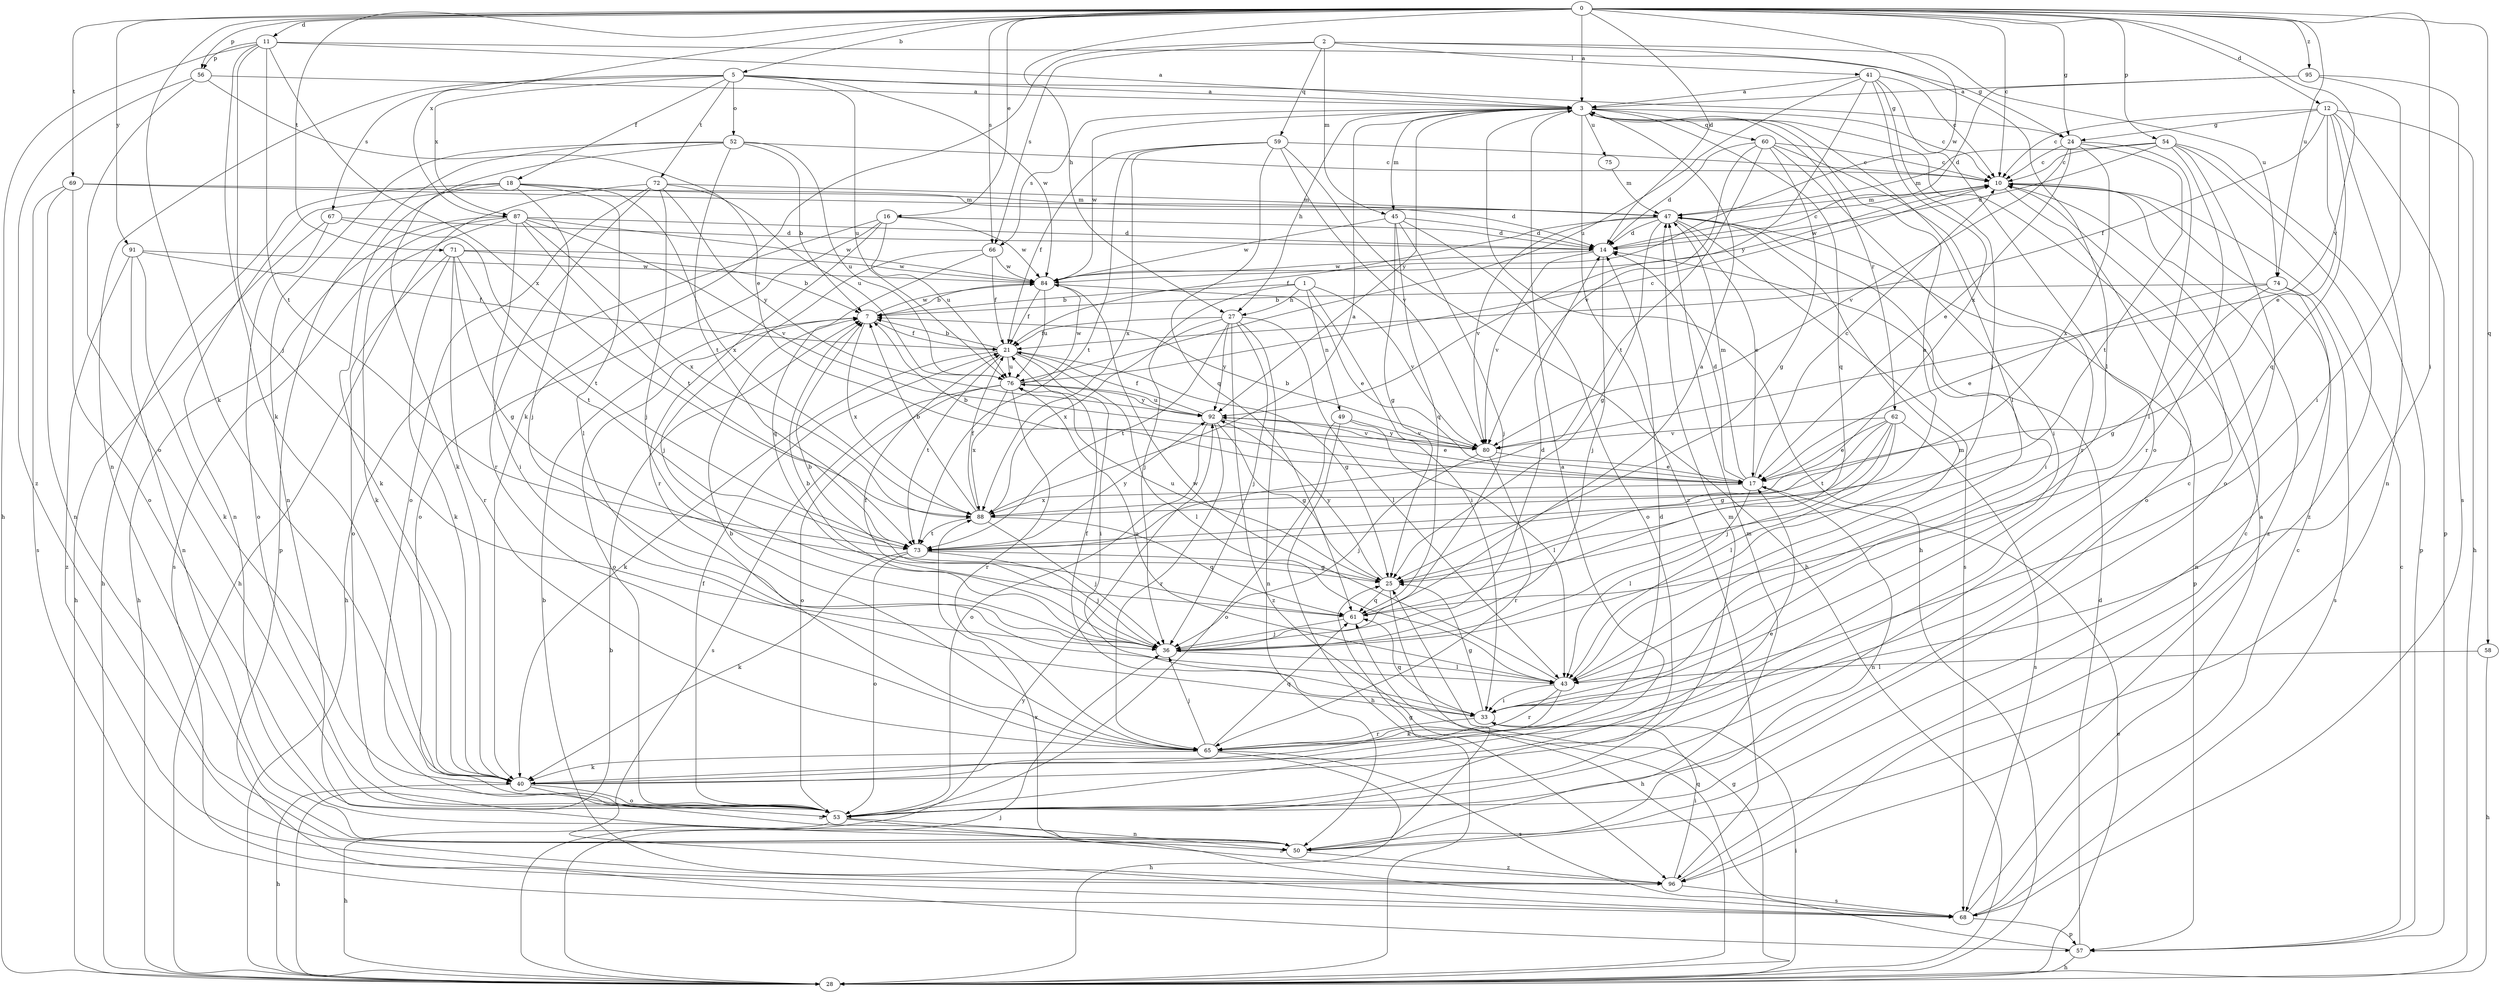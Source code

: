 strict digraph  {
0;
1;
2;
3;
5;
7;
10;
11;
12;
14;
16;
17;
18;
21;
24;
25;
27;
28;
33;
36;
40;
41;
43;
45;
47;
49;
50;
52;
53;
54;
56;
57;
58;
59;
60;
61;
62;
65;
66;
67;
68;
69;
71;
72;
73;
74;
75;
76;
80;
84;
87;
88;
91;
92;
95;
96;
0 -> 3  [label=a];
0 -> 5  [label=b];
0 -> 10  [label=c];
0 -> 11  [label=d];
0 -> 12  [label=d];
0 -> 14  [label=d];
0 -> 16  [label=e];
0 -> 24  [label=g];
0 -> 27  [label=h];
0 -> 33  [label=i];
0 -> 40  [label=k];
0 -> 54  [label=p];
0 -> 56  [label=p];
0 -> 58  [label=q];
0 -> 66  [label=s];
0 -> 69  [label=t];
0 -> 71  [label=t];
0 -> 74  [label=u];
0 -> 80  [label=v];
0 -> 84  [label=w];
0 -> 87  [label=x];
0 -> 91  [label=y];
0 -> 95  [label=z];
1 -> 7  [label=b];
1 -> 27  [label=h];
1 -> 33  [label=i];
1 -> 36  [label=j];
1 -> 49  [label=n];
1 -> 80  [label=v];
2 -> 40  [label=k];
2 -> 41  [label=l];
2 -> 43  [label=l];
2 -> 45  [label=m];
2 -> 59  [label=q];
2 -> 66  [label=s];
2 -> 74  [label=u];
3 -> 10  [label=c];
3 -> 27  [label=h];
3 -> 28  [label=h];
3 -> 43  [label=l];
3 -> 45  [label=m];
3 -> 60  [label=q];
3 -> 61  [label=q];
3 -> 62  [label=r];
3 -> 66  [label=s];
3 -> 75  [label=u];
3 -> 84  [label=w];
3 -> 92  [label=y];
3 -> 96  [label=z];
5 -> 3  [label=a];
5 -> 18  [label=f];
5 -> 24  [label=g];
5 -> 50  [label=n];
5 -> 52  [label=o];
5 -> 67  [label=s];
5 -> 72  [label=t];
5 -> 76  [label=u];
5 -> 84  [label=w];
5 -> 87  [label=x];
7 -> 21  [label=f];
7 -> 53  [label=o];
7 -> 84  [label=w];
7 -> 88  [label=x];
10 -> 47  [label=m];
10 -> 53  [label=o];
10 -> 84  [label=w];
10 -> 96  [label=z];
11 -> 3  [label=a];
11 -> 24  [label=g];
11 -> 28  [label=h];
11 -> 36  [label=j];
11 -> 40  [label=k];
11 -> 56  [label=p];
11 -> 73  [label=t];
11 -> 88  [label=x];
12 -> 10  [label=c];
12 -> 17  [label=e];
12 -> 21  [label=f];
12 -> 24  [label=g];
12 -> 28  [label=h];
12 -> 50  [label=n];
12 -> 57  [label=p];
12 -> 61  [label=q];
14 -> 10  [label=c];
14 -> 36  [label=j];
14 -> 80  [label=v];
14 -> 84  [label=w];
16 -> 14  [label=d];
16 -> 28  [label=h];
16 -> 53  [label=o];
16 -> 65  [label=r];
16 -> 76  [label=u];
16 -> 84  [label=w];
17 -> 7  [label=b];
17 -> 10  [label=c];
17 -> 14  [label=d];
17 -> 43  [label=l];
17 -> 47  [label=m];
17 -> 50  [label=n];
17 -> 88  [label=x];
18 -> 28  [label=h];
18 -> 36  [label=j];
18 -> 40  [label=k];
18 -> 43  [label=l];
18 -> 47  [label=m];
18 -> 50  [label=n];
18 -> 88  [label=x];
21 -> 7  [label=b];
21 -> 25  [label=g];
21 -> 33  [label=i];
21 -> 40  [label=k];
21 -> 43  [label=l];
21 -> 73  [label=t];
21 -> 76  [label=u];
24 -> 10  [label=c];
24 -> 17  [label=e];
24 -> 43  [label=l];
24 -> 73  [label=t];
24 -> 80  [label=v];
24 -> 88  [label=x];
25 -> 3  [label=a];
25 -> 28  [label=h];
25 -> 61  [label=q];
25 -> 76  [label=u];
25 -> 92  [label=y];
27 -> 21  [label=f];
27 -> 36  [label=j];
27 -> 43  [label=l];
27 -> 50  [label=n];
27 -> 73  [label=t];
27 -> 88  [label=x];
27 -> 92  [label=y];
27 -> 96  [label=z];
28 -> 7  [label=b];
28 -> 17  [label=e];
28 -> 25  [label=g];
28 -> 33  [label=i];
28 -> 36  [label=j];
28 -> 92  [label=y];
33 -> 21  [label=f];
33 -> 25  [label=g];
33 -> 61  [label=q];
33 -> 65  [label=r];
36 -> 7  [label=b];
36 -> 14  [label=d];
36 -> 21  [label=f];
36 -> 43  [label=l];
40 -> 10  [label=c];
40 -> 14  [label=d];
40 -> 17  [label=e];
40 -> 28  [label=h];
40 -> 50  [label=n];
40 -> 53  [label=o];
41 -> 3  [label=a];
41 -> 10  [label=c];
41 -> 36  [label=j];
41 -> 53  [label=o];
41 -> 76  [label=u];
41 -> 88  [label=x];
41 -> 92  [label=y];
43 -> 33  [label=i];
43 -> 40  [label=k];
43 -> 47  [label=m];
43 -> 65  [label=r];
43 -> 76  [label=u];
43 -> 84  [label=w];
45 -> 14  [label=d];
45 -> 25  [label=g];
45 -> 36  [label=j];
45 -> 53  [label=o];
45 -> 61  [label=q];
45 -> 84  [label=w];
47 -> 14  [label=d];
47 -> 17  [label=e];
47 -> 21  [label=f];
47 -> 25  [label=g];
47 -> 33  [label=i];
47 -> 57  [label=p];
47 -> 68  [label=s];
47 -> 80  [label=v];
49 -> 28  [label=h];
49 -> 43  [label=l];
49 -> 53  [label=o];
49 -> 80  [label=v];
50 -> 25  [label=g];
50 -> 47  [label=m];
50 -> 96  [label=z];
52 -> 7  [label=b];
52 -> 10  [label=c];
52 -> 40  [label=k];
52 -> 50  [label=n];
52 -> 57  [label=p];
52 -> 73  [label=t];
52 -> 76  [label=u];
53 -> 3  [label=a];
53 -> 21  [label=f];
53 -> 28  [label=h];
53 -> 47  [label=m];
53 -> 50  [label=n];
53 -> 96  [label=z];
54 -> 10  [label=c];
54 -> 14  [label=d];
54 -> 47  [label=m];
54 -> 53  [label=o];
54 -> 57  [label=p];
54 -> 65  [label=r];
54 -> 96  [label=z];
56 -> 3  [label=a];
56 -> 17  [label=e];
56 -> 53  [label=o];
56 -> 96  [label=z];
57 -> 10  [label=c];
57 -> 14  [label=d];
57 -> 28  [label=h];
57 -> 61  [label=q];
58 -> 28  [label=h];
58 -> 43  [label=l];
59 -> 10  [label=c];
59 -> 21  [label=f];
59 -> 28  [label=h];
59 -> 61  [label=q];
59 -> 73  [label=t];
59 -> 80  [label=v];
59 -> 88  [label=x];
60 -> 10  [label=c];
60 -> 14  [label=d];
60 -> 25  [label=g];
60 -> 33  [label=i];
60 -> 65  [label=r];
60 -> 73  [label=t];
60 -> 80  [label=v];
61 -> 3  [label=a];
61 -> 7  [label=b];
61 -> 36  [label=j];
62 -> 17  [label=e];
62 -> 25  [label=g];
62 -> 36  [label=j];
62 -> 43  [label=l];
62 -> 68  [label=s];
62 -> 73  [label=t];
62 -> 80  [label=v];
65 -> 7  [label=b];
65 -> 28  [label=h];
65 -> 36  [label=j];
65 -> 40  [label=k];
65 -> 61  [label=q];
65 -> 68  [label=s];
66 -> 21  [label=f];
66 -> 36  [label=j];
66 -> 61  [label=q];
66 -> 84  [label=w];
67 -> 14  [label=d];
67 -> 28  [label=h];
67 -> 53  [label=o];
67 -> 73  [label=t];
68 -> 3  [label=a];
68 -> 10  [label=c];
68 -> 57  [label=p];
68 -> 88  [label=x];
69 -> 14  [label=d];
69 -> 47  [label=m];
69 -> 50  [label=n];
69 -> 53  [label=o];
69 -> 68  [label=s];
71 -> 7  [label=b];
71 -> 25  [label=g];
71 -> 40  [label=k];
71 -> 53  [label=o];
71 -> 65  [label=r];
71 -> 73  [label=t];
71 -> 84  [label=w];
72 -> 28  [label=h];
72 -> 36  [label=j];
72 -> 47  [label=m];
72 -> 53  [label=o];
72 -> 65  [label=r];
72 -> 76  [label=u];
72 -> 92  [label=y];
73 -> 25  [label=g];
73 -> 36  [label=j];
73 -> 40  [label=k];
73 -> 53  [label=o];
73 -> 92  [label=y];
74 -> 7  [label=b];
74 -> 17  [label=e];
74 -> 25  [label=g];
74 -> 50  [label=n];
74 -> 68  [label=s];
75 -> 47  [label=m];
76 -> 10  [label=c];
76 -> 53  [label=o];
76 -> 65  [label=r];
76 -> 68  [label=s];
76 -> 84  [label=w];
76 -> 88  [label=x];
76 -> 92  [label=y];
80 -> 7  [label=b];
80 -> 17  [label=e];
80 -> 36  [label=j];
80 -> 65  [label=r];
80 -> 92  [label=y];
84 -> 7  [label=b];
84 -> 17  [label=e];
84 -> 21  [label=f];
84 -> 76  [label=u];
87 -> 14  [label=d];
87 -> 28  [label=h];
87 -> 33  [label=i];
87 -> 40  [label=k];
87 -> 68  [label=s];
87 -> 73  [label=t];
87 -> 80  [label=v];
87 -> 84  [label=w];
87 -> 88  [label=x];
88 -> 3  [label=a];
88 -> 7  [label=b];
88 -> 21  [label=f];
88 -> 36  [label=j];
88 -> 61  [label=q];
88 -> 73  [label=t];
91 -> 21  [label=f];
91 -> 40  [label=k];
91 -> 50  [label=n];
91 -> 84  [label=w];
91 -> 96  [label=z];
92 -> 17  [label=e];
92 -> 21  [label=f];
92 -> 25  [label=g];
92 -> 53  [label=o];
92 -> 65  [label=r];
92 -> 76  [label=u];
92 -> 80  [label=v];
95 -> 3  [label=a];
95 -> 14  [label=d];
95 -> 33  [label=i];
95 -> 68  [label=s];
96 -> 7  [label=b];
96 -> 10  [label=c];
96 -> 33  [label=i];
96 -> 68  [label=s];
}
